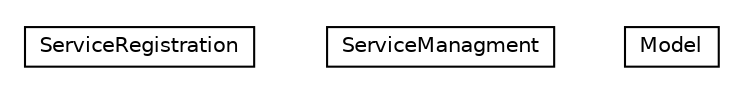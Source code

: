 #!/usr/local/bin/dot
#
# Class diagram 
# Generated by UMLGraph version 5.1 (http://www.umlgraph.org/)
#

digraph G {
	edge [fontname="Helvetica",fontsize=10,labelfontname="Helvetica",labelfontsize=10];
	node [fontname="Helvetica",fontsize=10,shape=plaintext];
	nodesep=0.25;
	ranksep=0.5;
	// org.universAAL.ucc.service.impl.ServiceRegistration
	c1483471 [label=<<table title="org.universAAL.ucc.service.impl.ServiceRegistration" border="0" cellborder="1" cellspacing="0" cellpadding="2" port="p" href="./ServiceRegistration.html">
		<tr><td><table border="0" cellspacing="0" cellpadding="1">
<tr><td align="center" balign="center"> ServiceRegistration </td></tr>
		</table></td></tr>
		</table>>, fontname="Helvetica", fontcolor="black", fontsize=10.0];
	// org.universAAL.ucc.service.impl.ServiceManagment
	c1483472 [label=<<table title="org.universAAL.ucc.service.impl.ServiceManagment" border="0" cellborder="1" cellspacing="0" cellpadding="2" port="p" href="./ServiceManagment.html">
		<tr><td><table border="0" cellspacing="0" cellpadding="1">
<tr><td align="center" balign="center"> ServiceManagment </td></tr>
		</table></td></tr>
		</table>>, fontname="Helvetica", fontcolor="black", fontsize=10.0];
	// org.universAAL.ucc.service.impl.Model
	c1483473 [label=<<table title="org.universAAL.ucc.service.impl.Model" border="0" cellborder="1" cellspacing="0" cellpadding="2" port="p" href="./Model.html">
		<tr><td><table border="0" cellspacing="0" cellpadding="1">
<tr><td align="center" balign="center"> Model </td></tr>
		</table></td></tr>
		</table>>, fontname="Helvetica", fontcolor="black", fontsize=10.0];
}

